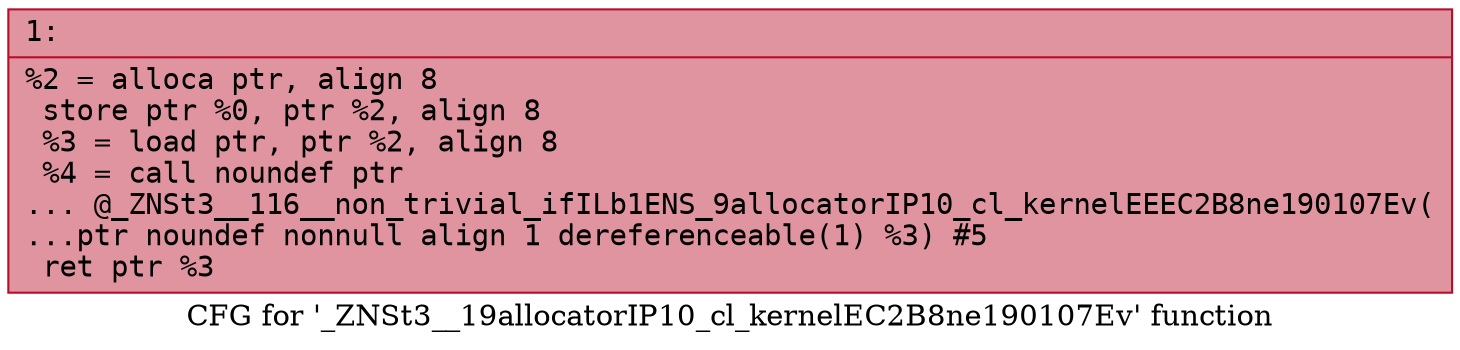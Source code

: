 digraph "CFG for '_ZNSt3__19allocatorIP10_cl_kernelEC2B8ne190107Ev' function" {
	label="CFG for '_ZNSt3__19allocatorIP10_cl_kernelEC2B8ne190107Ev' function";

	Node0x600000d011d0 [shape=record,color="#b70d28ff", style=filled, fillcolor="#b70d2870" fontname="Courier",label="{1:\l|  %2 = alloca ptr, align 8\l  store ptr %0, ptr %2, align 8\l  %3 = load ptr, ptr %2, align 8\l  %4 = call noundef ptr\l... @_ZNSt3__116__non_trivial_ifILb1ENS_9allocatorIP10_cl_kernelEEEC2B8ne190107Ev(\l...ptr noundef nonnull align 1 dereferenceable(1) %3) #5\l  ret ptr %3\l}"];
}
